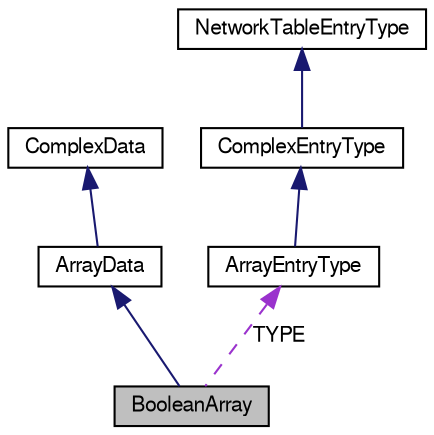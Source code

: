 digraph "BooleanArray"
{
  bgcolor="transparent";
  edge [fontname="FreeSans",fontsize="10",labelfontname="FreeSans",labelfontsize="10"];
  node [fontname="FreeSans",fontsize="10",shape=record];
  Node1 [label="BooleanArray",height=0.2,width=0.4,color="black", fillcolor="grey75", style="filled" fontcolor="black"];
  Node2 -> Node1 [dir="back",color="midnightblue",fontsize="10",style="solid",fontname="FreeSans"];
  Node2 [label="ArrayData",height=0.2,width=0.4,color="black",URL="$class_array_data.html"];
  Node3 -> Node2 [dir="back",color="midnightblue",fontsize="10",style="solid",fontname="FreeSans"];
  Node3 [label="ComplexData",height=0.2,width=0.4,color="black",URL="$class_complex_data.html"];
  Node4 -> Node1 [dir="back",color="darkorchid3",fontsize="10",style="dashed",label=" TYPE" ,fontname="FreeSans"];
  Node4 [label="ArrayEntryType",height=0.2,width=0.4,color="black",URL="$class_array_entry_type.html"];
  Node5 -> Node4 [dir="back",color="midnightblue",fontsize="10",style="solid",fontname="FreeSans"];
  Node5 [label="ComplexEntryType",height=0.2,width=0.4,color="black",URL="$class_complex_entry_type.html"];
  Node6 -> Node5 [dir="back",color="midnightblue",fontsize="10",style="solid",fontname="FreeSans"];
  Node6 [label="NetworkTableEntryType",height=0.2,width=0.4,color="black",URL="$class_network_table_entry_type.html"];
}
